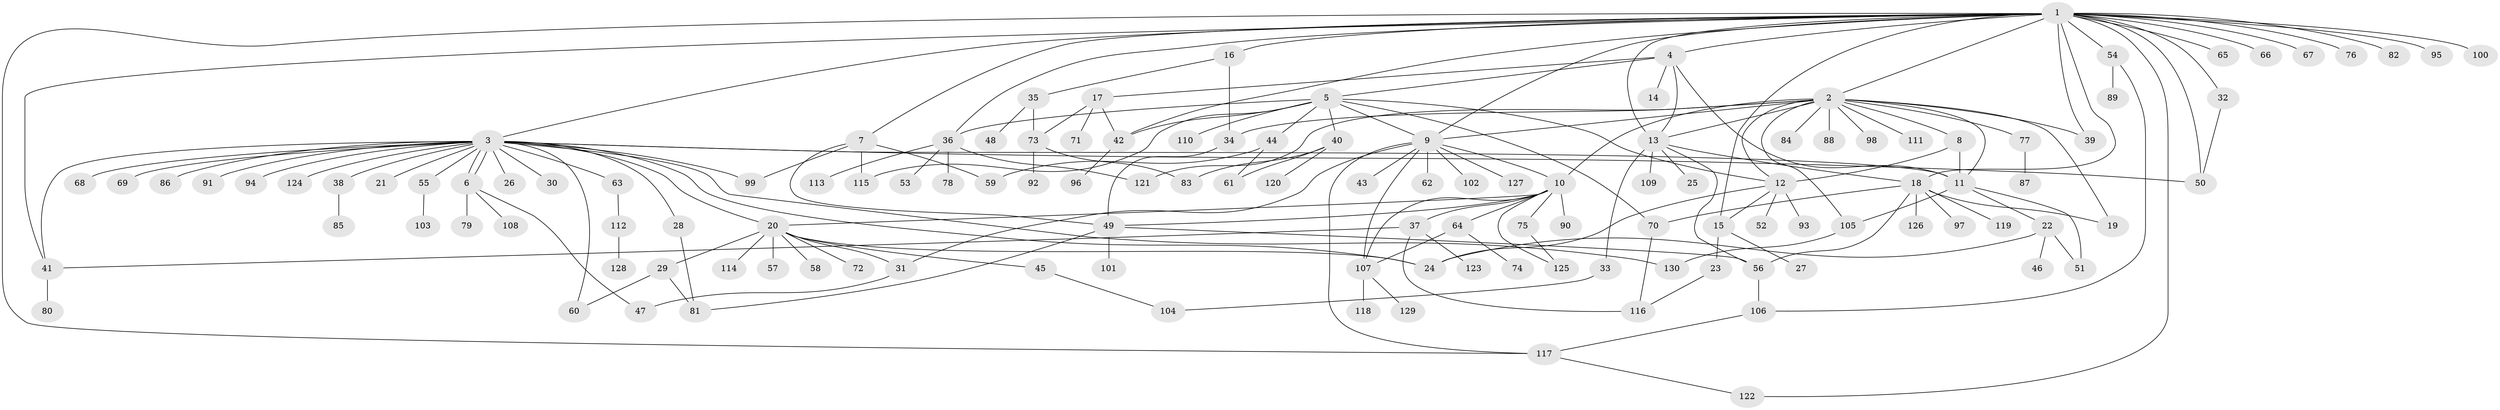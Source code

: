 // Generated by graph-tools (version 1.1) at 2025/14/03/09/25 04:14:37]
// undirected, 130 vertices, 186 edges
graph export_dot {
graph [start="1"]
  node [color=gray90,style=filled];
  1;
  2;
  3;
  4;
  5;
  6;
  7;
  8;
  9;
  10;
  11;
  12;
  13;
  14;
  15;
  16;
  17;
  18;
  19;
  20;
  21;
  22;
  23;
  24;
  25;
  26;
  27;
  28;
  29;
  30;
  31;
  32;
  33;
  34;
  35;
  36;
  37;
  38;
  39;
  40;
  41;
  42;
  43;
  44;
  45;
  46;
  47;
  48;
  49;
  50;
  51;
  52;
  53;
  54;
  55;
  56;
  57;
  58;
  59;
  60;
  61;
  62;
  63;
  64;
  65;
  66;
  67;
  68;
  69;
  70;
  71;
  72;
  73;
  74;
  75;
  76;
  77;
  78;
  79;
  80;
  81;
  82;
  83;
  84;
  85;
  86;
  87;
  88;
  89;
  90;
  91;
  92;
  93;
  94;
  95;
  96;
  97;
  98;
  99;
  100;
  101;
  102;
  103;
  104;
  105;
  106;
  107;
  108;
  109;
  110;
  111;
  112;
  113;
  114;
  115;
  116;
  117;
  118;
  119;
  120;
  121;
  122;
  123;
  124;
  125;
  126;
  127;
  128;
  129;
  130;
  1 -- 2;
  1 -- 3;
  1 -- 4;
  1 -- 7;
  1 -- 9;
  1 -- 13;
  1 -- 15;
  1 -- 16;
  1 -- 18;
  1 -- 32;
  1 -- 36;
  1 -- 39;
  1 -- 41;
  1 -- 42;
  1 -- 50;
  1 -- 54;
  1 -- 65;
  1 -- 66;
  1 -- 67;
  1 -- 76;
  1 -- 82;
  1 -- 95;
  1 -- 100;
  1 -- 117;
  1 -- 122;
  2 -- 8;
  2 -- 9;
  2 -- 10;
  2 -- 11;
  2 -- 12;
  2 -- 13;
  2 -- 19;
  2 -- 34;
  2 -- 39;
  2 -- 77;
  2 -- 84;
  2 -- 88;
  2 -- 98;
  2 -- 105;
  2 -- 111;
  2 -- 121;
  3 -- 6;
  3 -- 6;
  3 -- 11;
  3 -- 20;
  3 -- 21;
  3 -- 24;
  3 -- 26;
  3 -- 28;
  3 -- 30;
  3 -- 38;
  3 -- 41;
  3 -- 50;
  3 -- 55;
  3 -- 60;
  3 -- 63;
  3 -- 68;
  3 -- 69;
  3 -- 86;
  3 -- 91;
  3 -- 94;
  3 -- 99;
  3 -- 124;
  3 -- 130;
  4 -- 5;
  4 -- 11;
  4 -- 13;
  4 -- 14;
  4 -- 17;
  5 -- 9;
  5 -- 12;
  5 -- 36;
  5 -- 40;
  5 -- 42;
  5 -- 44;
  5 -- 70;
  5 -- 110;
  5 -- 115;
  6 -- 47;
  6 -- 79;
  6 -- 108;
  7 -- 49;
  7 -- 59;
  7 -- 99;
  7 -- 115;
  8 -- 11;
  8 -- 12;
  9 -- 10;
  9 -- 31;
  9 -- 43;
  9 -- 62;
  9 -- 102;
  9 -- 107;
  9 -- 117;
  9 -- 127;
  10 -- 20;
  10 -- 37;
  10 -- 49;
  10 -- 64;
  10 -- 75;
  10 -- 90;
  10 -- 107;
  10 -- 125;
  11 -- 22;
  11 -- 51;
  11 -- 105;
  12 -- 15;
  12 -- 24;
  12 -- 52;
  12 -- 93;
  13 -- 18;
  13 -- 25;
  13 -- 33;
  13 -- 56;
  13 -- 109;
  15 -- 23;
  15 -- 27;
  16 -- 34;
  16 -- 35;
  17 -- 42;
  17 -- 71;
  17 -- 73;
  18 -- 19;
  18 -- 56;
  18 -- 70;
  18 -- 97;
  18 -- 119;
  18 -- 126;
  20 -- 24;
  20 -- 29;
  20 -- 31;
  20 -- 45;
  20 -- 57;
  20 -- 58;
  20 -- 72;
  20 -- 114;
  22 -- 24;
  22 -- 46;
  22 -- 51;
  23 -- 116;
  28 -- 81;
  29 -- 60;
  29 -- 81;
  31 -- 47;
  32 -- 50;
  33 -- 104;
  34 -- 49;
  35 -- 48;
  35 -- 73;
  36 -- 53;
  36 -- 78;
  36 -- 113;
  36 -- 121;
  37 -- 41;
  37 -- 116;
  37 -- 123;
  38 -- 85;
  40 -- 61;
  40 -- 83;
  40 -- 120;
  41 -- 80;
  42 -- 96;
  44 -- 59;
  44 -- 61;
  45 -- 104;
  49 -- 56;
  49 -- 81;
  49 -- 101;
  54 -- 89;
  54 -- 106;
  55 -- 103;
  56 -- 106;
  63 -- 112;
  64 -- 74;
  64 -- 107;
  70 -- 116;
  73 -- 83;
  73 -- 92;
  75 -- 125;
  77 -- 87;
  105 -- 130;
  106 -- 117;
  107 -- 118;
  107 -- 129;
  112 -- 128;
  117 -- 122;
}
